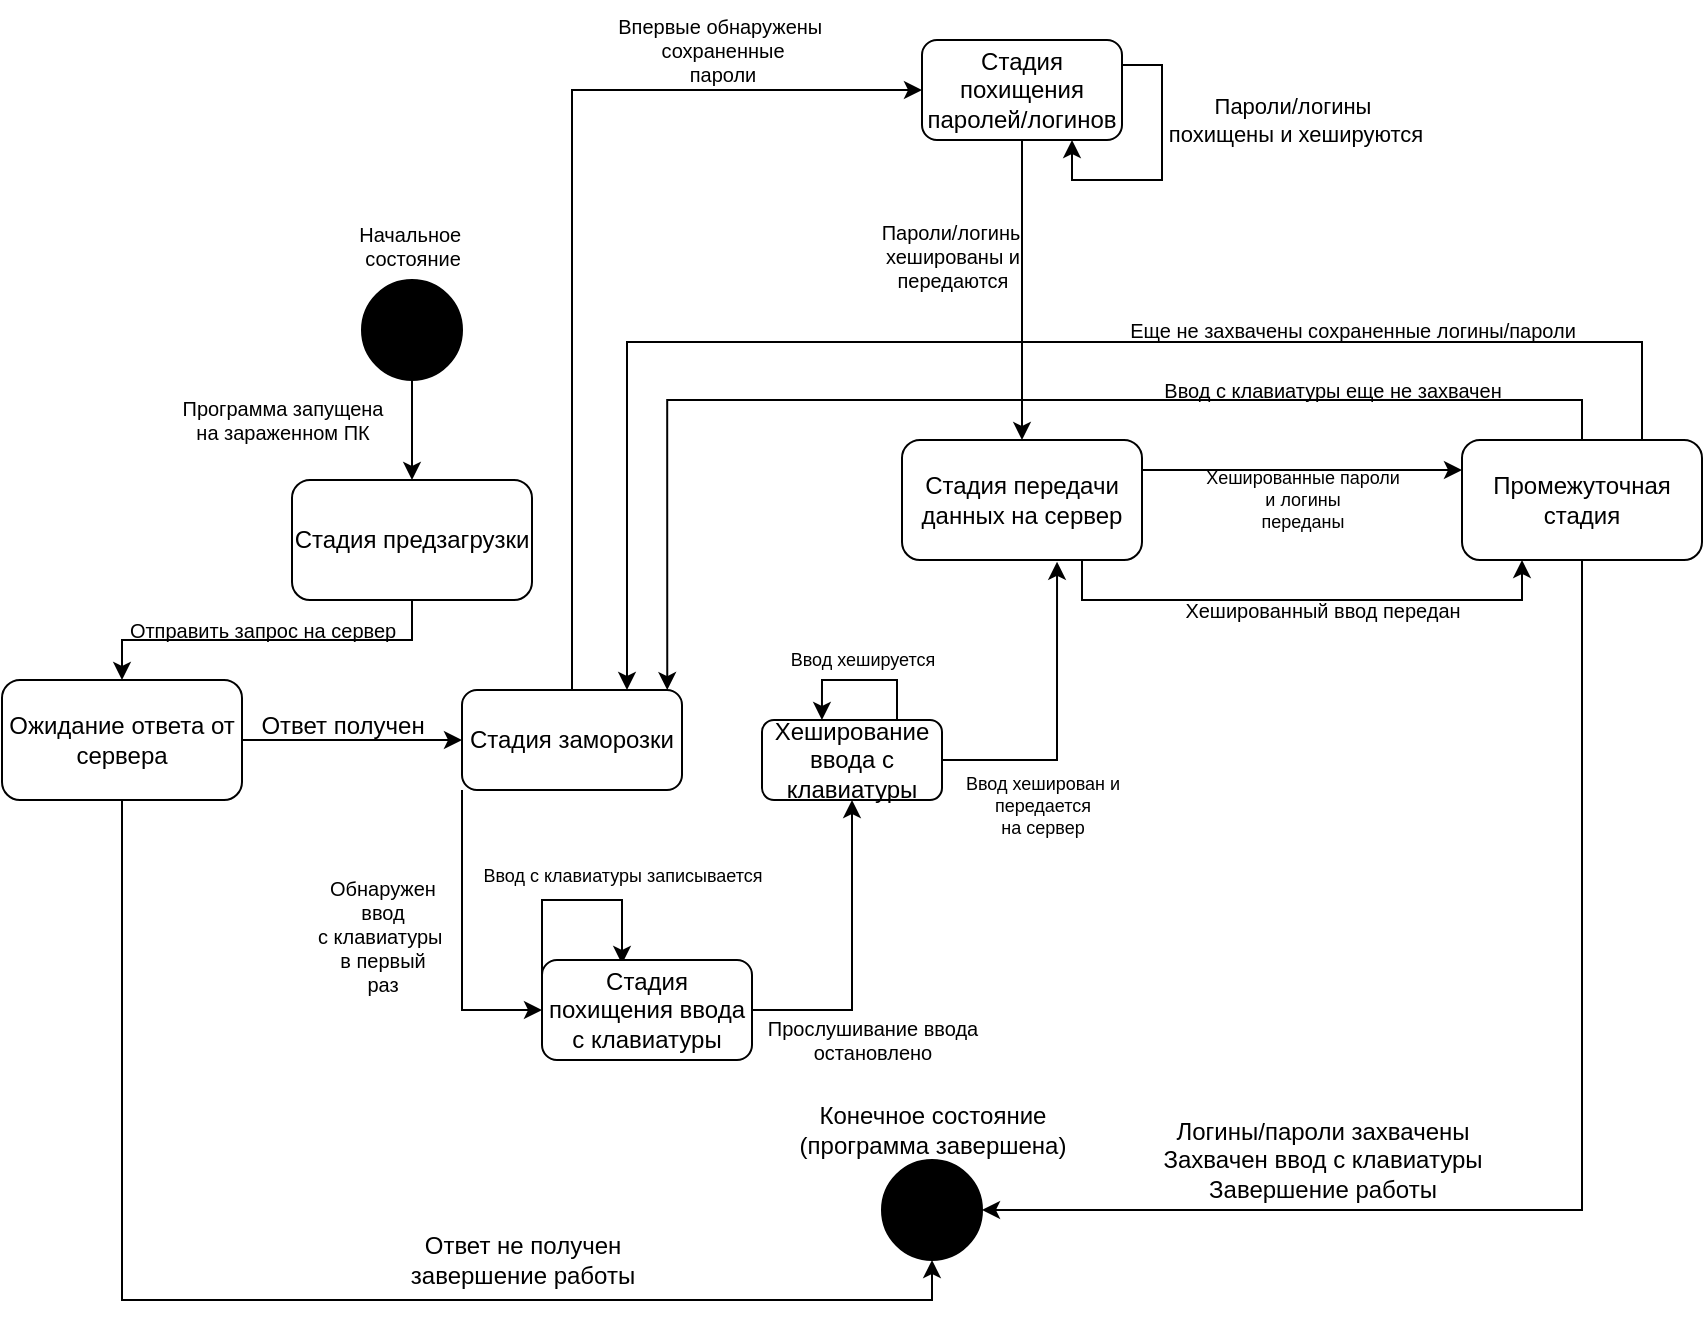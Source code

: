 <mxfile version="22.1.0" type="device">
  <diagram name="Page-1" id="58cdce13-f638-feb5-8d6f-7d28b1aa9fa0">
    <mxGraphModel dx="1179" dy="679" grid="1" gridSize="10" guides="1" tooltips="1" connect="1" arrows="1" fold="1" page="1" pageScale="1" pageWidth="1100" pageHeight="850" background="none" math="0" shadow="0">
      <root>
        <mxCell id="0" />
        <mxCell id="1" parent="0" />
        <mxCell id="utC6qQpGgF_CznVEN98p-3" style="edgeStyle=orthogonalEdgeStyle;rounded=0;orthogonalLoop=1;jettySize=auto;html=1;exitX=0.5;exitY=1;exitDx=0;exitDy=0;entryX=0.5;entryY=0;entryDx=0;entryDy=0;" edge="1" parent="1" source="utC6qQpGgF_CznVEN98p-1" target="utC6qQpGgF_CznVEN98p-2">
          <mxGeometry relative="1" as="geometry" />
        </mxCell>
        <mxCell id="utC6qQpGgF_CznVEN98p-1" value="" style="ellipse;whiteSpace=wrap;html=1;aspect=fixed;fillColor=#000000;" vertex="1" parent="1">
          <mxGeometry x="370" y="250" width="50" height="50" as="geometry" />
        </mxCell>
        <mxCell id="utC6qQpGgF_CznVEN98p-6" style="edgeStyle=orthogonalEdgeStyle;rounded=0;orthogonalLoop=1;jettySize=auto;html=1;exitX=0.5;exitY=1;exitDx=0;exitDy=0;entryX=0.5;entryY=0;entryDx=0;entryDy=0;" edge="1" parent="1" source="utC6qQpGgF_CznVEN98p-2" target="utC6qQpGgF_CznVEN98p-5">
          <mxGeometry relative="1" as="geometry" />
        </mxCell>
        <mxCell id="utC6qQpGgF_CznVEN98p-2" value="Стадия предзагрузки" style="rounded=1;whiteSpace=wrap;html=1;" vertex="1" parent="1">
          <mxGeometry x="335" y="350" width="120" height="60" as="geometry" />
        </mxCell>
        <mxCell id="utC6qQpGgF_CznVEN98p-4" value="Программа запущена&lt;br style=&quot;font-size: 10px;&quot;&gt;на зараженном ПК" style="text;html=1;align=center;verticalAlign=middle;resizable=0;points=[];autosize=1;strokeColor=none;fillColor=none;fontSize=10;" vertex="1" parent="1">
          <mxGeometry x="270" y="300" width="120" height="40" as="geometry" />
        </mxCell>
        <mxCell id="utC6qQpGgF_CznVEN98p-15" style="edgeStyle=orthogonalEdgeStyle;rounded=0;orthogonalLoop=1;jettySize=auto;html=1;exitX=0.5;exitY=1;exitDx=0;exitDy=0;entryX=0.5;entryY=1;entryDx=0;entryDy=0;" edge="1" parent="1" source="utC6qQpGgF_CznVEN98p-5" target="utC6qQpGgF_CznVEN98p-14">
          <mxGeometry relative="1" as="geometry" />
        </mxCell>
        <mxCell id="utC6qQpGgF_CznVEN98p-18" style="edgeStyle=orthogonalEdgeStyle;rounded=0;orthogonalLoop=1;jettySize=auto;html=1;exitX=1;exitY=0.5;exitDx=0;exitDy=0;entryX=0;entryY=0.5;entryDx=0;entryDy=0;" edge="1" parent="1" source="utC6qQpGgF_CznVEN98p-5" target="utC6qQpGgF_CznVEN98p-17">
          <mxGeometry relative="1" as="geometry" />
        </mxCell>
        <mxCell id="utC6qQpGgF_CznVEN98p-5" value="Ожидание ответа от сервера" style="rounded=1;whiteSpace=wrap;html=1;" vertex="1" parent="1">
          <mxGeometry x="190" y="450" width="120" height="60" as="geometry" />
        </mxCell>
        <mxCell id="utC6qQpGgF_CznVEN98p-7" value="Отправить запрос на сервер" style="text;html=1;align=center;verticalAlign=middle;resizable=0;points=[];autosize=1;strokeColor=none;fillColor=none;fontSize=10;" vertex="1" parent="1">
          <mxGeometry x="240" y="410" width="160" height="30" as="geometry" />
        </mxCell>
        <mxCell id="utC6qQpGgF_CznVEN98p-12" value="Начальное&amp;nbsp;&lt;br style=&quot;font-size: 10px;&quot;&gt;состояние" style="text;html=1;align=center;verticalAlign=middle;resizable=0;points=[];autosize=1;strokeColor=none;fillColor=none;fontSize=10;" vertex="1" parent="1">
          <mxGeometry x="355" y="213" width="80" height="40" as="geometry" />
        </mxCell>
        <mxCell id="utC6qQpGgF_CznVEN98p-14" value="" style="ellipse;whiteSpace=wrap;html=1;aspect=fixed;fillColor=#000000;" vertex="1" parent="1">
          <mxGeometry x="630" y="690" width="50" height="50" as="geometry" />
        </mxCell>
        <mxCell id="utC6qQpGgF_CznVEN98p-16" value="Ответ не получен &lt;br style=&quot;font-size: 12px;&quot;&gt;завершение работы" style="text;html=1;align=center;verticalAlign=middle;resizable=0;points=[];autosize=1;strokeColor=none;fillColor=none;fontSize=12;" vertex="1" parent="1">
          <mxGeometry x="380" y="720" width="140" height="40" as="geometry" />
        </mxCell>
        <mxCell id="utC6qQpGgF_CznVEN98p-21" style="edgeStyle=orthogonalEdgeStyle;rounded=0;orthogonalLoop=1;jettySize=auto;html=1;exitX=0.5;exitY=0;exitDx=0;exitDy=0;entryX=0;entryY=0.5;entryDx=0;entryDy=0;" edge="1" parent="1" source="utC6qQpGgF_CznVEN98p-17" target="utC6qQpGgF_CznVEN98p-20">
          <mxGeometry relative="1" as="geometry" />
        </mxCell>
        <mxCell id="utC6qQpGgF_CznVEN98p-41" style="edgeStyle=orthogonalEdgeStyle;rounded=0;orthogonalLoop=1;jettySize=auto;html=1;exitX=0;exitY=1;exitDx=0;exitDy=0;entryX=0;entryY=0.5;entryDx=0;entryDy=0;" edge="1" parent="1" source="utC6qQpGgF_CznVEN98p-17" target="utC6qQpGgF_CznVEN98p-39">
          <mxGeometry relative="1" as="geometry" />
        </mxCell>
        <mxCell id="utC6qQpGgF_CznVEN98p-17" value="Стадия заморозки" style="rounded=1;whiteSpace=wrap;html=1;" vertex="1" parent="1">
          <mxGeometry x="420" y="455" width="110" height="50" as="geometry" />
        </mxCell>
        <mxCell id="utC6qQpGgF_CznVEN98p-19" value="Ответ получен" style="text;html=1;align=center;verticalAlign=middle;resizable=0;points=[];autosize=1;strokeColor=none;fillColor=none;" vertex="1" parent="1">
          <mxGeometry x="305" y="458" width="110" height="30" as="geometry" />
        </mxCell>
        <mxCell id="utC6qQpGgF_CznVEN98p-27" style="edgeStyle=orthogonalEdgeStyle;rounded=0;orthogonalLoop=1;jettySize=auto;html=1;exitX=0.5;exitY=1;exitDx=0;exitDy=0;" edge="1" parent="1" source="utC6qQpGgF_CznVEN98p-20" target="utC6qQpGgF_CznVEN98p-26">
          <mxGeometry relative="1" as="geometry" />
        </mxCell>
        <mxCell id="utC6qQpGgF_CznVEN98p-20" value="Стадия похищения паролей/логинов" style="rounded=1;whiteSpace=wrap;html=1;" vertex="1" parent="1">
          <mxGeometry x="650" y="130" width="100" height="50" as="geometry" />
        </mxCell>
        <mxCell id="utC6qQpGgF_CznVEN98p-23" value="Впервые обнаружены&amp;nbsp;&lt;br style=&quot;font-size: 10px;&quot;&gt;сохраненные &lt;br style=&quot;font-size: 10px;&quot;&gt;пароли" style="text;html=1;align=center;verticalAlign=middle;resizable=0;points=[];autosize=1;strokeColor=none;fillColor=none;fontSize=10;rotation=0;" vertex="1" parent="1">
          <mxGeometry x="485" y="110" width="130" height="50" as="geometry" />
        </mxCell>
        <mxCell id="utC6qQpGgF_CznVEN98p-24" style="edgeStyle=orthogonalEdgeStyle;rounded=0;orthogonalLoop=1;jettySize=auto;html=1;exitX=1;exitY=0.25;exitDx=0;exitDy=0;entryX=0.75;entryY=1;entryDx=0;entryDy=0;" edge="1" parent="1" source="utC6qQpGgF_CznVEN98p-20" target="utC6qQpGgF_CznVEN98p-20">
          <mxGeometry relative="1" as="geometry" />
        </mxCell>
        <mxCell id="utC6qQpGgF_CznVEN98p-25" value="Пароли/логины&lt;br style=&quot;font-size: 11px;&quot;&gt;&amp;nbsp;похищены и хешируются" style="text;html=1;align=center;verticalAlign=middle;resizable=0;points=[];autosize=1;strokeColor=none;fillColor=none;rotation=0;fontSize=11;" vertex="1" parent="1">
          <mxGeometry x="760" y="150" width="150" height="40" as="geometry" />
        </mxCell>
        <mxCell id="utC6qQpGgF_CznVEN98p-67" style="edgeStyle=orthogonalEdgeStyle;rounded=0;orthogonalLoop=1;jettySize=auto;html=1;exitX=0.75;exitY=1;exitDx=0;exitDy=0;entryX=0.25;entryY=1;entryDx=0;entryDy=0;" edge="1" parent="1" source="utC6qQpGgF_CznVEN98p-26" target="utC6qQpGgF_CznVEN98p-58">
          <mxGeometry relative="1" as="geometry" />
        </mxCell>
        <mxCell id="utC6qQpGgF_CznVEN98p-73" style="edgeStyle=orthogonalEdgeStyle;rounded=0;orthogonalLoop=1;jettySize=auto;html=1;exitX=1;exitY=0.25;exitDx=0;exitDy=0;entryX=0;entryY=0.25;entryDx=0;entryDy=0;" edge="1" parent="1" source="utC6qQpGgF_CznVEN98p-26" target="utC6qQpGgF_CznVEN98p-58">
          <mxGeometry relative="1" as="geometry" />
        </mxCell>
        <mxCell id="utC6qQpGgF_CznVEN98p-26" value="Стадия передачи данных на сервер" style="rounded=1;whiteSpace=wrap;html=1;" vertex="1" parent="1">
          <mxGeometry x="640" y="330" width="120" height="60" as="geometry" />
        </mxCell>
        <mxCell id="utC6qQpGgF_CznVEN98p-28" value="Пароли/логины&lt;br style=&quot;font-size: 10px;&quot;&gt;хешированы и&lt;br style=&quot;font-size: 10px;&quot;&gt;передаются" style="text;html=1;align=center;verticalAlign=middle;resizable=0;points=[];autosize=1;strokeColor=none;fillColor=none;fontSize=10;" vertex="1" parent="1">
          <mxGeometry x="620" y="213" width="90" height="50" as="geometry" />
        </mxCell>
        <mxCell id="utC6qQpGgF_CznVEN98p-46" style="edgeStyle=orthogonalEdgeStyle;rounded=0;orthogonalLoop=1;jettySize=auto;html=1;exitX=0;exitY=0.25;exitDx=0;exitDy=0;entryX=0.381;entryY=0.04;entryDx=0;entryDy=0;entryPerimeter=0;" edge="1" parent="1" source="utC6qQpGgF_CznVEN98p-39" target="utC6qQpGgF_CznVEN98p-39">
          <mxGeometry relative="1" as="geometry">
            <mxPoint x="520" y="530" as="targetPoint" />
            <Array as="points">
              <mxPoint x="460" y="560" />
              <mxPoint x="500" y="560" />
            </Array>
          </mxGeometry>
        </mxCell>
        <mxCell id="utC6qQpGgF_CznVEN98p-49" style="edgeStyle=orthogonalEdgeStyle;rounded=0;orthogonalLoop=1;jettySize=auto;html=1;exitX=1;exitY=0.5;exitDx=0;exitDy=0;entryX=0.5;entryY=1;entryDx=0;entryDy=0;" edge="1" parent="1" source="utC6qQpGgF_CznVEN98p-39" target="utC6qQpGgF_CznVEN98p-48">
          <mxGeometry relative="1" as="geometry" />
        </mxCell>
        <mxCell id="utC6qQpGgF_CznVEN98p-39" value="Стадия похищения ввода с клавиатуры" style="rounded=1;whiteSpace=wrap;html=1;" vertex="1" parent="1">
          <mxGeometry x="460" y="590" width="105" height="50" as="geometry" />
        </mxCell>
        <mxCell id="utC6qQpGgF_CznVEN98p-42" value="Обнаружен &lt;br style=&quot;font-size: 10px;&quot;&gt;ввод &lt;br style=&quot;font-size: 10px;&quot;&gt;с клавиатуры&amp;nbsp;&lt;br style=&quot;font-size: 10px;&quot;&gt;в первый&lt;br style=&quot;font-size: 10px;&quot;&gt;раз" style="text;html=1;align=center;verticalAlign=middle;resizable=0;points=[];autosize=1;strokeColor=none;fillColor=none;fontSize=10;rotation=0;" vertex="1" parent="1">
          <mxGeometry x="335" y="543" width="90" height="70" as="geometry" />
        </mxCell>
        <mxCell id="utC6qQpGgF_CznVEN98p-47" value="Ввод с клавиатуры записывается" style="text;html=1;align=center;verticalAlign=middle;resizable=0;points=[];autosize=1;strokeColor=none;fillColor=none;fontSize=9;" vertex="1" parent="1">
          <mxGeometry x="420" y="538" width="160" height="20" as="geometry" />
        </mxCell>
        <mxCell id="utC6qQpGgF_CznVEN98p-54" style="edgeStyle=orthogonalEdgeStyle;rounded=0;orthogonalLoop=1;jettySize=auto;html=1;exitX=0.75;exitY=0;exitDx=0;exitDy=0;entryX=0.333;entryY=0;entryDx=0;entryDy=0;entryPerimeter=0;" edge="1" parent="1" source="utC6qQpGgF_CznVEN98p-48" target="utC6qQpGgF_CznVEN98p-48">
          <mxGeometry relative="1" as="geometry">
            <mxPoint x="590.0" y="460" as="targetPoint" />
            <Array as="points">
              <mxPoint x="637" y="450" />
              <mxPoint x="600" y="450" />
            </Array>
          </mxGeometry>
        </mxCell>
        <mxCell id="utC6qQpGgF_CznVEN98p-48" value="Хеширование ввода с клавиатуры" style="rounded=1;whiteSpace=wrap;html=1;" vertex="1" parent="1">
          <mxGeometry x="570" y="470" width="90" height="40" as="geometry" />
        </mxCell>
        <mxCell id="utC6qQpGgF_CznVEN98p-50" value="Прослушивание ввода &lt;br style=&quot;font-size: 10px;&quot;&gt;остановлено" style="text;html=1;align=center;verticalAlign=middle;resizable=0;points=[];autosize=1;strokeColor=none;fillColor=none;fontSize=10;rotation=0;" vertex="1" parent="1">
          <mxGeometry x="560" y="610" width="130" height="40" as="geometry" />
        </mxCell>
        <mxCell id="utC6qQpGgF_CznVEN98p-55" value="Ввод хешируется" style="text;html=1;align=center;verticalAlign=middle;resizable=0;points=[];autosize=1;strokeColor=none;fillColor=none;fontSize=9;" vertex="1" parent="1">
          <mxGeometry x="570" y="430" width="100" height="20" as="geometry" />
        </mxCell>
        <mxCell id="utC6qQpGgF_CznVEN98p-56" style="edgeStyle=orthogonalEdgeStyle;rounded=0;orthogonalLoop=1;jettySize=auto;html=1;exitX=1;exitY=0.5;exitDx=0;exitDy=0;entryX=0.646;entryY=1.015;entryDx=0;entryDy=0;entryPerimeter=0;" edge="1" parent="1" source="utC6qQpGgF_CznVEN98p-48" target="utC6qQpGgF_CznVEN98p-26">
          <mxGeometry relative="1" as="geometry" />
        </mxCell>
        <mxCell id="utC6qQpGgF_CznVEN98p-57" value="Ввод хеширован и &lt;br style=&quot;font-size: 9px;&quot;&gt;передается &lt;br style=&quot;font-size: 9px;&quot;&gt;на сервер" style="text;html=1;align=center;verticalAlign=middle;resizable=0;points=[];autosize=1;strokeColor=none;fillColor=none;fontSize=9;rotation=0;" vertex="1" parent="1">
          <mxGeometry x="660" y="488" width="100" height="50" as="geometry" />
        </mxCell>
        <mxCell id="utC6qQpGgF_CznVEN98p-61" style="edgeStyle=orthogonalEdgeStyle;rounded=0;orthogonalLoop=1;jettySize=auto;html=1;exitX=0.5;exitY=0;exitDx=0;exitDy=0;entryX=0.933;entryY=0.001;entryDx=0;entryDy=0;entryPerimeter=0;" edge="1" parent="1" source="utC6qQpGgF_CznVEN98p-58" target="utC6qQpGgF_CznVEN98p-17">
          <mxGeometry relative="1" as="geometry" />
        </mxCell>
        <mxCell id="utC6qQpGgF_CznVEN98p-63" style="edgeStyle=orthogonalEdgeStyle;rounded=0;orthogonalLoop=1;jettySize=auto;html=1;exitX=0.75;exitY=0;exitDx=0;exitDy=0;entryX=0.75;entryY=0;entryDx=0;entryDy=0;" edge="1" parent="1" source="utC6qQpGgF_CznVEN98p-58" target="utC6qQpGgF_CznVEN98p-17">
          <mxGeometry relative="1" as="geometry">
            <mxPoint x="510" y="230" as="targetPoint" />
            <Array as="points">
              <mxPoint x="1010" y="281" />
              <mxPoint x="503" y="281" />
            </Array>
          </mxGeometry>
        </mxCell>
        <mxCell id="utC6qQpGgF_CznVEN98p-65" style="edgeStyle=orthogonalEdgeStyle;rounded=0;orthogonalLoop=1;jettySize=auto;html=1;exitX=0.5;exitY=1;exitDx=0;exitDy=0;entryX=1;entryY=0.5;entryDx=0;entryDy=0;" edge="1" parent="1" source="utC6qQpGgF_CznVEN98p-58" target="utC6qQpGgF_CznVEN98p-14">
          <mxGeometry relative="1" as="geometry" />
        </mxCell>
        <mxCell id="utC6qQpGgF_CznVEN98p-58" value="Промежуточная стадия" style="rounded=1;whiteSpace=wrap;html=1;" vertex="1" parent="1">
          <mxGeometry x="920" y="330" width="120" height="60" as="geometry" />
        </mxCell>
        <mxCell id="utC6qQpGgF_CznVEN98p-60" value="Хешированные пароли&lt;br style=&quot;font-size: 9px;&quot;&gt;и логины&lt;br style=&quot;font-size: 9px;&quot;&gt;переданы" style="text;html=1;align=center;verticalAlign=middle;resizable=0;points=[];autosize=1;strokeColor=none;fillColor=none;fontSize=9;" vertex="1" parent="1">
          <mxGeometry x="780" y="335" width="120" height="50" as="geometry" />
        </mxCell>
        <mxCell id="utC6qQpGgF_CznVEN98p-62" value="Ввод с клавиатуры еще не захвачен" style="text;html=1;align=center;verticalAlign=middle;resizable=0;points=[];autosize=1;strokeColor=none;fillColor=none;fontSize=10;" vertex="1" parent="1">
          <mxGeometry x="760" y="290" width="190" height="30" as="geometry" />
        </mxCell>
        <mxCell id="utC6qQpGgF_CznVEN98p-64" value="Еще не захвачены сохраненные логины/пароли" style="text;html=1;align=center;verticalAlign=middle;resizable=0;points=[];autosize=1;strokeColor=none;fillColor=none;fontSize=10;" vertex="1" parent="1">
          <mxGeometry x="740" y="260" width="250" height="30" as="geometry" />
        </mxCell>
        <mxCell id="utC6qQpGgF_CznVEN98p-66" value="Логины/пароли захвачены&lt;br&gt;Захвачен ввод с клавиатуры&lt;br&gt;Завершение работы" style="text;html=1;align=center;verticalAlign=middle;resizable=0;points=[];autosize=1;strokeColor=none;fillColor=none;rotation=0;" vertex="1" parent="1">
          <mxGeometry x="760" y="660" width="180" height="60" as="geometry" />
        </mxCell>
        <mxCell id="utC6qQpGgF_CznVEN98p-68" value="Хешированный ввод передан" style="text;html=1;align=center;verticalAlign=middle;resizable=0;points=[];autosize=1;strokeColor=none;fillColor=none;fontSize=10;" vertex="1" parent="1">
          <mxGeometry x="770" y="400" width="160" height="30" as="geometry" />
        </mxCell>
        <mxCell id="utC6qQpGgF_CznVEN98p-72" value="Конечное состояние&lt;br&gt;(программа завершена)" style="text;html=1;align=center;verticalAlign=middle;resizable=0;points=[];autosize=1;strokeColor=none;fillColor=none;" vertex="1" parent="1">
          <mxGeometry x="575" y="655" width="160" height="40" as="geometry" />
        </mxCell>
      </root>
    </mxGraphModel>
  </diagram>
</mxfile>
